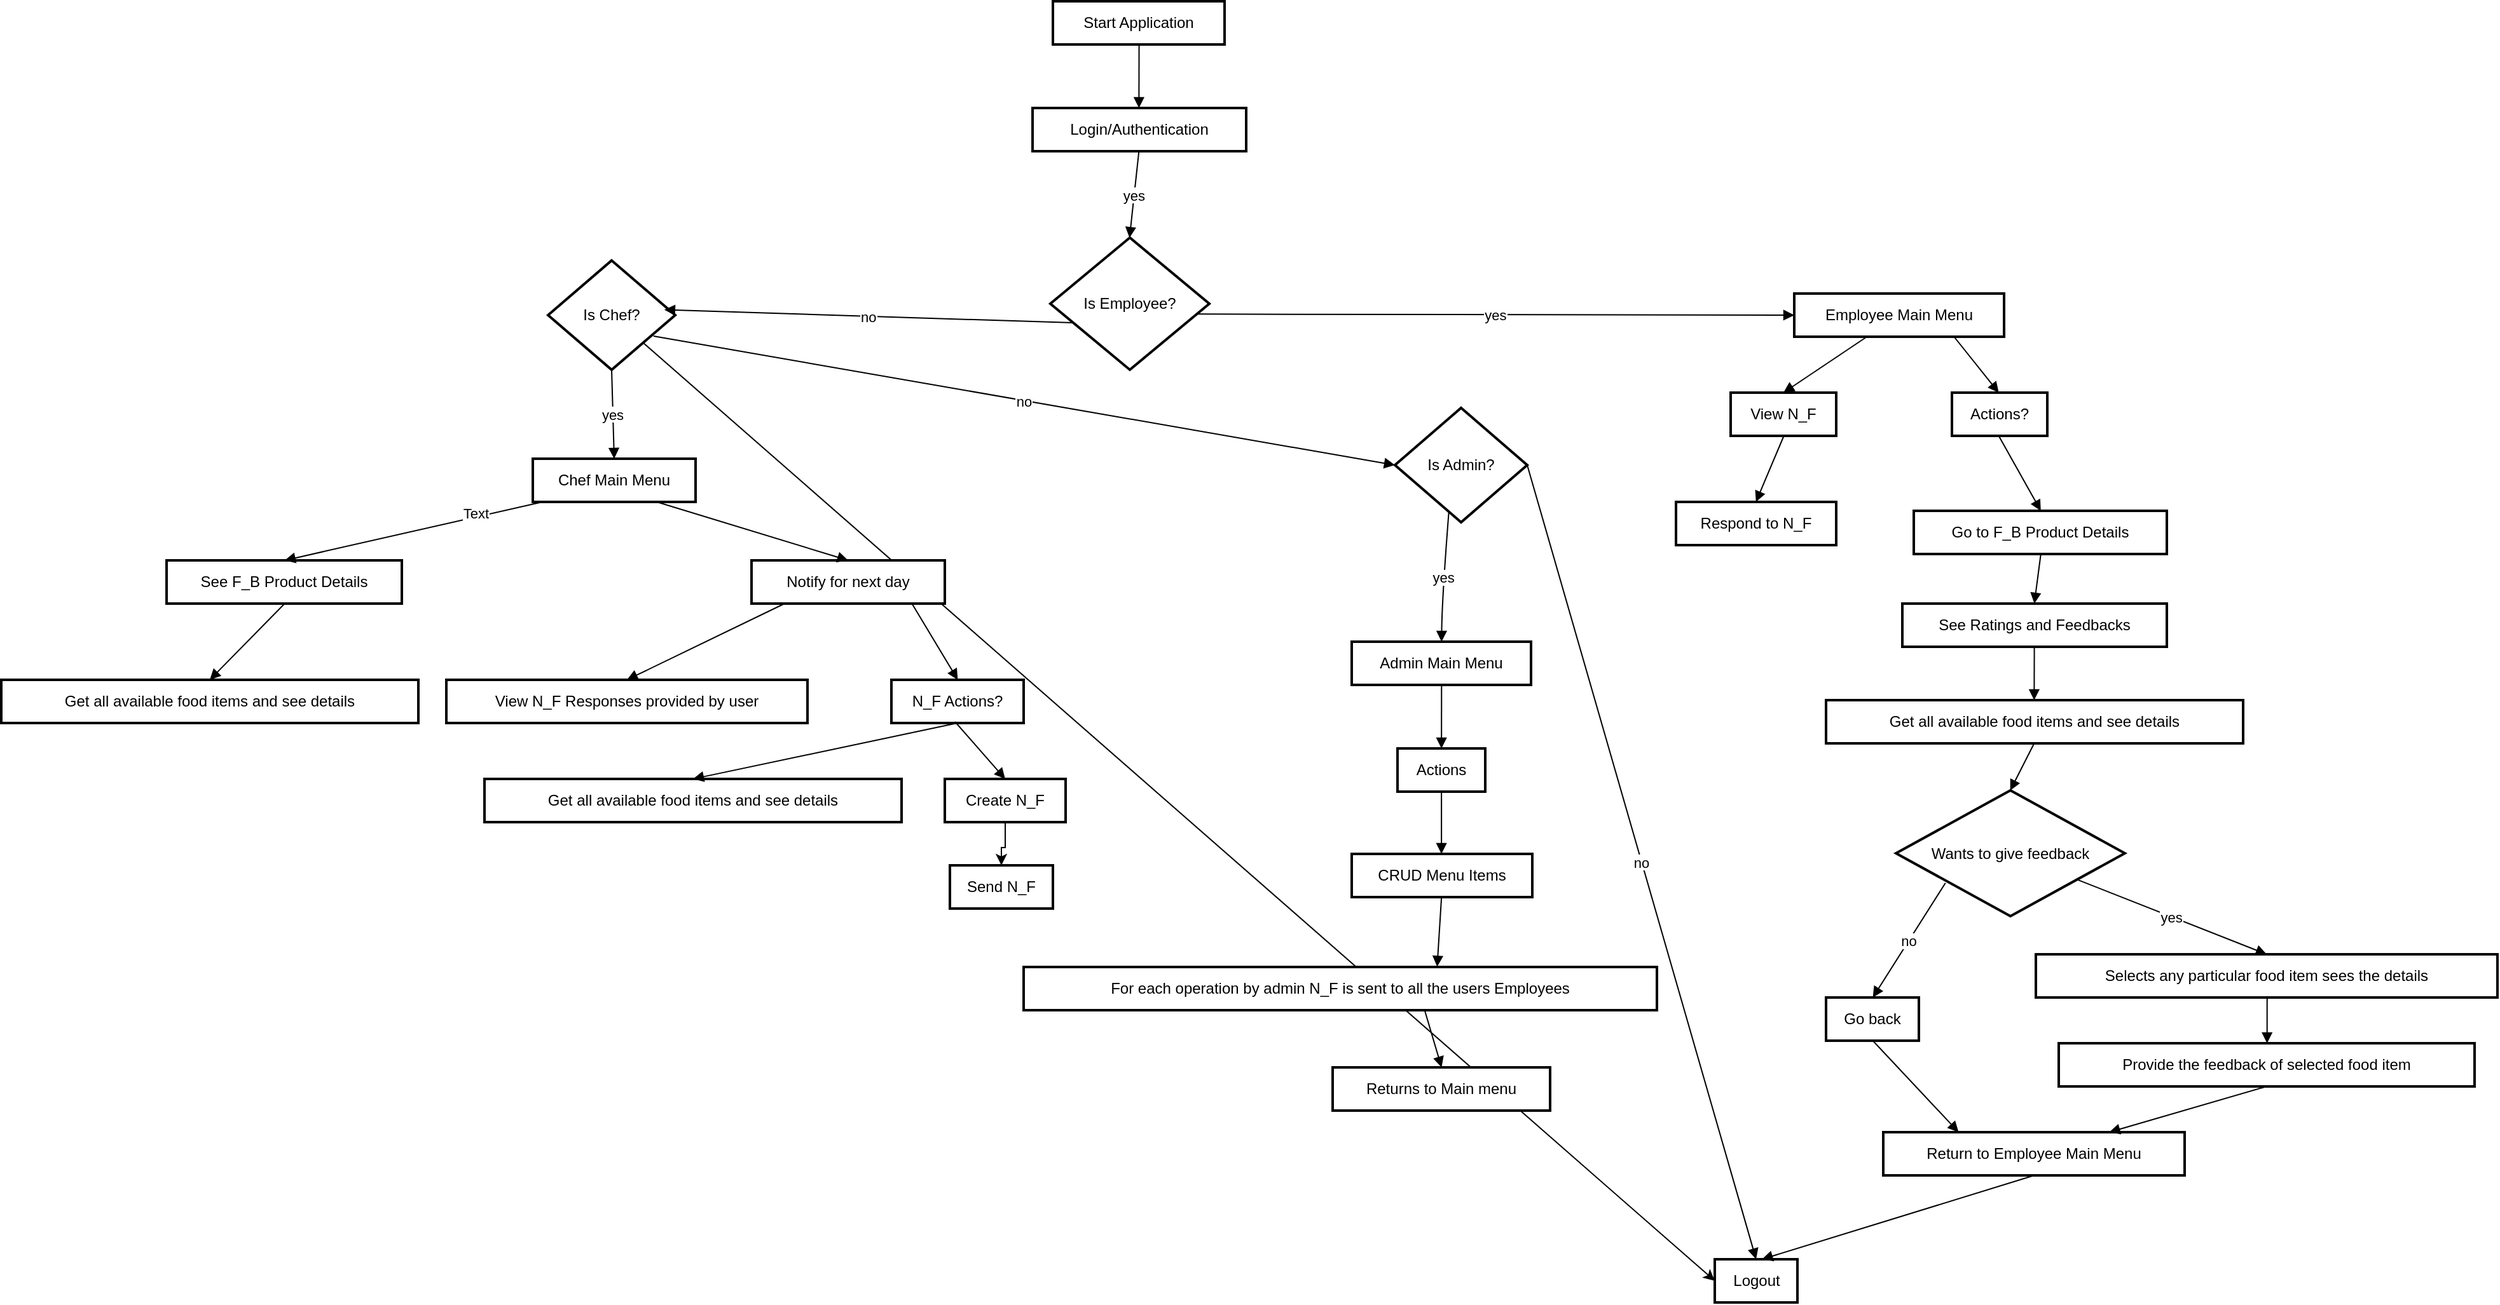 <mxfile version="24.4.13" type="device">
  <diagram name="Page-1" id="q4_lvxmEwvbih8hDVUiD">
    <mxGraphModel dx="1438" dy="727" grid="1" gridSize="10" guides="1" tooltips="1" connect="1" arrows="1" fold="1" page="1" pageScale="1" pageWidth="1169" pageHeight="827" math="0" shadow="0">
      <root>
        <mxCell id="0" />
        <mxCell id="1" parent="0" />
        <mxCell id="rf97Vd9S1Gg0oOQa9a1n-1" value="Start Application" style="whiteSpace=wrap;strokeWidth=2;" vertex="1" parent="1">
          <mxGeometry x="837" y="20" width="135" height="34" as="geometry" />
        </mxCell>
        <mxCell id="rf97Vd9S1Gg0oOQa9a1n-2" value="Login/Authentication" style="whiteSpace=wrap;strokeWidth=2;" vertex="1" parent="1">
          <mxGeometry x="821" y="104" width="168" height="34" as="geometry" />
        </mxCell>
        <mxCell id="rf97Vd9S1Gg0oOQa9a1n-3" value="Is Employee?" style="rhombus;strokeWidth=2;whiteSpace=wrap;" vertex="1" parent="1">
          <mxGeometry x="835" y="206" width="125" height="104" as="geometry" />
        </mxCell>
        <mxCell id="rf97Vd9S1Gg0oOQa9a1n-4" value="Employee Main Menu" style="whiteSpace=wrap;strokeWidth=2;" vertex="1" parent="1">
          <mxGeometry x="1420" y="250" width="165" height="34" as="geometry" />
        </mxCell>
        <mxCell id="rf97Vd9S1Gg0oOQa9a1n-116" style="rounded=0;orthogonalLoop=1;jettySize=auto;html=1;entryX=0;entryY=0.5;entryDx=0;entryDy=0;" edge="1" parent="1" source="rf97Vd9S1Gg0oOQa9a1n-5" target="rf97Vd9S1Gg0oOQa9a1n-9">
          <mxGeometry relative="1" as="geometry" />
        </mxCell>
        <mxCell id="rf97Vd9S1Gg0oOQa9a1n-5" value="Is Chef?" style="rhombus;strokeWidth=2;whiteSpace=wrap;" vertex="1" parent="1">
          <mxGeometry x="440" y="224" width="100" height="86" as="geometry" />
        </mxCell>
        <mxCell id="rf97Vd9S1Gg0oOQa9a1n-9" value="Logout" style="whiteSpace=wrap;strokeWidth=2;" vertex="1" parent="1">
          <mxGeometry x="1357.5" y="1010" width="65" height="34" as="geometry" />
        </mxCell>
        <mxCell id="rf97Vd9S1Gg0oOQa9a1n-10" value="View N_F" style="whiteSpace=wrap;strokeWidth=2;" vertex="1" parent="1">
          <mxGeometry x="1370" y="328" width="83" height="34" as="geometry" />
        </mxCell>
        <mxCell id="rf97Vd9S1Gg0oOQa9a1n-11" value="Actions?" style="whiteSpace=wrap;strokeWidth=2;" vertex="1" parent="1">
          <mxGeometry x="1544" y="328" width="75" height="34" as="geometry" />
        </mxCell>
        <mxCell id="rf97Vd9S1Gg0oOQa9a1n-12" value="Go to F_B Product Details" style="whiteSpace=wrap;strokeWidth=2;" vertex="1" parent="1">
          <mxGeometry x="1514" y="421" width="199" height="34" as="geometry" />
        </mxCell>
        <mxCell id="rf97Vd9S1Gg0oOQa9a1n-13" value="Respond to N_F" style="whiteSpace=wrap;strokeWidth=2;" vertex="1" parent="1">
          <mxGeometry x="1327" y="414" width="126" height="34" as="geometry" />
        </mxCell>
        <mxCell id="rf97Vd9S1Gg0oOQa9a1n-14" value="See Ratings and Feedbacks" style="whiteSpace=wrap;strokeWidth=2;" vertex="1" parent="1">
          <mxGeometry x="1505" y="494" width="208" height="34" as="geometry" />
        </mxCell>
        <mxCell id="rf97Vd9S1Gg0oOQa9a1n-15" value="Get all available food items and see details" style="whiteSpace=wrap;strokeWidth=2;" vertex="1" parent="1">
          <mxGeometry x="1445" y="570" width="328" height="34" as="geometry" />
        </mxCell>
        <mxCell id="rf97Vd9S1Gg0oOQa9a1n-16" value="Wants to give feedback" style="rhombus;strokeWidth=2;whiteSpace=wrap;" vertex="1" parent="1">
          <mxGeometry x="1500" y="641" width="180" height="99" as="geometry" />
        </mxCell>
        <mxCell id="rf97Vd9S1Gg0oOQa9a1n-19" value="Return to Employee Main Menu" style="whiteSpace=wrap;strokeWidth=2;" vertex="1" parent="1">
          <mxGeometry x="1490" y="910" width="237" height="34" as="geometry" />
        </mxCell>
        <mxCell id="rf97Vd9S1Gg0oOQa9a1n-20" value="Go back" style="whiteSpace=wrap;strokeWidth=2;" vertex="1" parent="1">
          <mxGeometry x="1445" y="804" width="73" height="34" as="geometry" />
        </mxCell>
        <mxCell id="rf97Vd9S1Gg0oOQa9a1n-34" value="" style="curved=1;startArrow=none;endArrow=block;exitX=0.502;exitY=0.993;entryX=0.498;entryY=-0.007;rounded=0;" edge="1" parent="1" source="rf97Vd9S1Gg0oOQa9a1n-1" target="rf97Vd9S1Gg0oOQa9a1n-2">
          <mxGeometry relative="1" as="geometry">
            <Array as="points" />
          </mxGeometry>
        </mxCell>
        <mxCell id="rf97Vd9S1Gg0oOQa9a1n-35" value="yes" style="curved=1;startArrow=none;endArrow=block;exitX=0.498;exitY=0.985;entryX=0.498;entryY=0.002;rounded=0;" edge="1" parent="1" source="rf97Vd9S1Gg0oOQa9a1n-2" target="rf97Vd9S1Gg0oOQa9a1n-3">
          <mxGeometry relative="1" as="geometry">
            <Array as="points" />
          </mxGeometry>
        </mxCell>
        <mxCell id="rf97Vd9S1Gg0oOQa9a1n-36" value="yes" style="startArrow=none;endArrow=block;exitX=0.998;exitY=0.593;entryX=0;entryY=0.5;rounded=0;entryDx=0;entryDy=0;" edge="1" parent="1" source="rf97Vd9S1Gg0oOQa9a1n-3" target="rf97Vd9S1Gg0oOQa9a1n-4">
          <mxGeometry relative="1" as="geometry" />
        </mxCell>
        <mxCell id="rf97Vd9S1Gg0oOQa9a1n-37" value="no" style="startArrow=none;endArrow=block;exitX=-0.003;exitY=0.705;rounded=0;entryX=0.914;entryY=0.451;entryDx=0;entryDy=0;entryPerimeter=0;" edge="1" parent="1" source="rf97Vd9S1Gg0oOQa9a1n-3" target="rf97Vd9S1Gg0oOQa9a1n-5">
          <mxGeometry relative="1" as="geometry">
            <mxPoint x="580" y="276" as="targetPoint" />
          </mxGeometry>
        </mxCell>
        <mxCell id="rf97Vd9S1Gg0oOQa9a1n-38" value="yes" style="startArrow=none;endArrow=block;exitX=0.5;exitY=1;entryX=0.5;entryY=0;rounded=0;entryDx=0;entryDy=0;exitDx=0;exitDy=0;" edge="1" parent="1" source="rf97Vd9S1Gg0oOQa9a1n-5" target="rf97Vd9S1Gg0oOQa9a1n-69">
          <mxGeometry relative="1" as="geometry" />
        </mxCell>
        <mxCell id="rf97Vd9S1Gg0oOQa9a1n-39" value="no" style="startArrow=none;endArrow=block;exitX=0.829;exitY=0.692;entryX=0;entryY=0.5;rounded=0;entryDx=0;entryDy=0;exitDx=0;exitDy=0;exitPerimeter=0;" edge="1" parent="1" source="rf97Vd9S1Gg0oOQa9a1n-5" target="rf97Vd9S1Gg0oOQa9a1n-102">
          <mxGeometry relative="1" as="geometry" />
        </mxCell>
        <mxCell id="rf97Vd9S1Gg0oOQa9a1n-41" value="no" style="startArrow=none;endArrow=block;exitX=1;exitY=0.5;entryX=0.5;entryY=0;rounded=0;exitDx=0;exitDy=0;entryDx=0;entryDy=0;" edge="1" parent="1" source="rf97Vd9S1Gg0oOQa9a1n-102" target="rf97Vd9S1Gg0oOQa9a1n-9">
          <mxGeometry relative="1" as="geometry">
            <mxPoint x="1250.139" y="1461.361" as="sourcePoint" />
          </mxGeometry>
        </mxCell>
        <mxCell id="rf97Vd9S1Gg0oOQa9a1n-42" value="" style="startArrow=none;endArrow=block;rounded=0;entryX=0.5;entryY=0;entryDx=0;entryDy=0;" edge="1" parent="1" source="rf97Vd9S1Gg0oOQa9a1n-4" target="rf97Vd9S1Gg0oOQa9a1n-10">
          <mxGeometry relative="1" as="geometry">
            <mxPoint x="1422" y="390" as="targetPoint" />
          </mxGeometry>
        </mxCell>
        <mxCell id="rf97Vd9S1Gg0oOQa9a1n-43" value="" style="startArrow=none;endArrow=block;exitX=0.76;exitY=0.997;entryX=0.491;entryY=-0.003;rounded=0;" edge="1" parent="1" source="rf97Vd9S1Gg0oOQa9a1n-4" target="rf97Vd9S1Gg0oOQa9a1n-11">
          <mxGeometry relative="1" as="geometry" />
        </mxCell>
        <mxCell id="rf97Vd9S1Gg0oOQa9a1n-44" value="" style="curved=1;startArrow=none;endArrow=block;exitX=0.491;exitY=0.99;entryX=0.502;entryY=-0.01;rounded=0;" edge="1" parent="1" source="rf97Vd9S1Gg0oOQa9a1n-11" target="rf97Vd9S1Gg0oOQa9a1n-12">
          <mxGeometry relative="1" as="geometry">
            <Array as="points" />
          </mxGeometry>
        </mxCell>
        <mxCell id="rf97Vd9S1Gg0oOQa9a1n-45" value="" style="curved=1;startArrow=none;endArrow=block;exitX=0.504;exitY=0.99;entryX=0.499;entryY=-0.01;rounded=0;" edge="1" parent="1" source="rf97Vd9S1Gg0oOQa9a1n-10" target="rf97Vd9S1Gg0oOQa9a1n-13">
          <mxGeometry relative="1" as="geometry">
            <Array as="points" />
          </mxGeometry>
        </mxCell>
        <mxCell id="rf97Vd9S1Gg0oOQa9a1n-46" value="" style="curved=1;startArrow=none;endArrow=block;exitX=0.502;exitY=0.983;entryX=0.499;entryY=0.012;rounded=0;" edge="1" parent="1" source="rf97Vd9S1Gg0oOQa9a1n-12" target="rf97Vd9S1Gg0oOQa9a1n-14">
          <mxGeometry relative="1" as="geometry">
            <Array as="points" />
          </mxGeometry>
        </mxCell>
        <mxCell id="rf97Vd9S1Gg0oOQa9a1n-47" value="" style="curved=1;startArrow=none;endArrow=block;exitX=0.499;exitY=1.005;entryX=0.499;entryY=0.005;rounded=0;" edge="1" parent="1" source="rf97Vd9S1Gg0oOQa9a1n-14" target="rf97Vd9S1Gg0oOQa9a1n-15">
          <mxGeometry relative="1" as="geometry">
            <Array as="points" />
          </mxGeometry>
        </mxCell>
        <mxCell id="rf97Vd9S1Gg0oOQa9a1n-48" value="" style="curved=1;startArrow=none;endArrow=block;exitX=0.499;exitY=0.997;entryX=0.499;entryY=-0.0;rounded=0;" edge="1" parent="1" source="rf97Vd9S1Gg0oOQa9a1n-15" target="rf97Vd9S1Gg0oOQa9a1n-16">
          <mxGeometry relative="1" as="geometry">
            <Array as="points" />
          </mxGeometry>
        </mxCell>
        <mxCell id="rf97Vd9S1Gg0oOQa9a1n-49" value="yes" style="startArrow=none;endArrow=block;entryX=0.5;entryY=0;rounded=0;entryDx=0;entryDy=0;" edge="1" parent="1" source="rf97Vd9S1Gg0oOQa9a1n-16" target="rf97Vd9S1Gg0oOQa9a1n-113">
          <mxGeometry relative="1" as="geometry">
            <mxPoint x="1465.812" y="1100" as="targetPoint" />
          </mxGeometry>
        </mxCell>
        <mxCell id="rf97Vd9S1Gg0oOQa9a1n-51" value="" style="startArrow=none;endArrow=block;exitX=0.5;exitY=1;entryX=0.75;entryY=0;rounded=0;exitDx=0;exitDy=0;entryDx=0;entryDy=0;" edge="1" parent="1" source="rf97Vd9S1Gg0oOQa9a1n-114" target="rf97Vd9S1Gg0oOQa9a1n-19">
          <mxGeometry relative="1" as="geometry">
            <mxPoint x="1465.815" y="1273" as="sourcePoint" />
          </mxGeometry>
        </mxCell>
        <mxCell id="rf97Vd9S1Gg0oOQa9a1n-52" value="no" style="startArrow=none;endArrow=block;exitX=0.216;exitY=0.736;entryX=0.504;entryY=-0.002;rounded=0;exitDx=0;exitDy=0;exitPerimeter=0;" edge="1" parent="1" source="rf97Vd9S1Gg0oOQa9a1n-16" target="rf97Vd9S1Gg0oOQa9a1n-20">
          <mxGeometry relative="1" as="geometry" />
        </mxCell>
        <mxCell id="rf97Vd9S1Gg0oOQa9a1n-53" value="" style="startArrow=none;endArrow=block;exitX=0.504;exitY=0.99;entryX=0.25;entryY=0;rounded=0;entryDx=0;entryDy=0;" edge="1" parent="1" source="rf97Vd9S1Gg0oOQa9a1n-20" target="rf97Vd9S1Gg0oOQa9a1n-19">
          <mxGeometry relative="1" as="geometry" />
        </mxCell>
        <mxCell id="rf97Vd9S1Gg0oOQa9a1n-54" value="" style="startArrow=none;endArrow=block;exitX=0.501;exitY=0.99;entryX=0.572;entryY=-0.001;rounded=0;" edge="1" parent="1" source="rf97Vd9S1Gg0oOQa9a1n-19" target="rf97Vd9S1Gg0oOQa9a1n-9">
          <mxGeometry relative="1" as="geometry" />
        </mxCell>
        <mxCell id="rf97Vd9S1Gg0oOQa9a1n-62" value="" style="curved=1;startArrow=none;endArrow=block;exitX=1.003;exitY=0.979;entryX=0.5;entryY=0.013;rounded=0;" edge="1" parent="1" target="rf97Vd9S1Gg0oOQa9a1n-28">
          <mxGeometry relative="1" as="geometry">
            <Array as="points">
              <mxPoint x="915" y="1702" />
            </Array>
            <mxPoint x="836" y="1677.167" as="sourcePoint" />
          </mxGeometry>
        </mxCell>
        <mxCell id="rf97Vd9S1Gg0oOQa9a1n-69" value="Chef Main Menu" style="whiteSpace=wrap;strokeWidth=2;" vertex="1" parent="1">
          <mxGeometry x="428" y="380" width="128" height="34" as="geometry" />
        </mxCell>
        <mxCell id="rf97Vd9S1Gg0oOQa9a1n-70" value="See F_B Product Details" style="whiteSpace=wrap;strokeWidth=2;" vertex="1" parent="1">
          <mxGeometry x="140" y="460" width="185" height="34" as="geometry" />
        </mxCell>
        <mxCell id="rf97Vd9S1Gg0oOQa9a1n-71" value="Notify for next day" style="whiteSpace=wrap;strokeWidth=2;" vertex="1" parent="1">
          <mxGeometry x="600" y="460" width="152" height="34" as="geometry" />
        </mxCell>
        <mxCell id="rf97Vd9S1Gg0oOQa9a1n-72" value="Get all available food items and see details" style="whiteSpace=wrap;strokeWidth=2;" vertex="1" parent="1">
          <mxGeometry x="10" y="554" width="328" height="34" as="geometry" />
        </mxCell>
        <mxCell id="rf97Vd9S1Gg0oOQa9a1n-73" value="View N_F Responses provided by user" style="whiteSpace=wrap;strokeWidth=2;" vertex="1" parent="1">
          <mxGeometry x="360" y="554" width="284" height="34" as="geometry" />
        </mxCell>
        <mxCell id="rf97Vd9S1Gg0oOQa9a1n-74" value="N_F Actions?" style="whiteSpace=wrap;strokeWidth=2;" vertex="1" parent="1">
          <mxGeometry x="710" y="554" width="104" height="34" as="geometry" />
        </mxCell>
        <mxCell id="rf97Vd9S1Gg0oOQa9a1n-85" style="edgeStyle=orthogonalEdgeStyle;rounded=0;orthogonalLoop=1;jettySize=auto;html=1;" edge="1" parent="1" source="rf97Vd9S1Gg0oOQa9a1n-75" target="rf97Vd9S1Gg0oOQa9a1n-84">
          <mxGeometry relative="1" as="geometry" />
        </mxCell>
        <mxCell id="rf97Vd9S1Gg0oOQa9a1n-75" value="Create N_F" style="whiteSpace=wrap;strokeWidth=2;" vertex="1" parent="1">
          <mxGeometry x="752" y="632" width="95" height="34" as="geometry" />
        </mxCell>
        <mxCell id="rf97Vd9S1Gg0oOQa9a1n-76" value="Get all available food items and see details" style="whiteSpace=wrap;strokeWidth=2;" vertex="1" parent="1">
          <mxGeometry x="390" y="632" width="328" height="34" as="geometry" />
        </mxCell>
        <mxCell id="rf97Vd9S1Gg0oOQa9a1n-77" value="" style="startArrow=none;endArrow=block;exitX=0.069;exitY=0.99;entryX=0.502;entryY=-0.001;rounded=0;" edge="1" parent="1" source="rf97Vd9S1Gg0oOQa9a1n-69" target="rf97Vd9S1Gg0oOQa9a1n-70">
          <mxGeometry relative="1" as="geometry" />
        </mxCell>
        <mxCell id="rf97Vd9S1Gg0oOQa9a1n-100" value="Text" style="edgeLabel;html=1;align=center;verticalAlign=middle;resizable=0;points=[];" vertex="1" connectable="0" parent="rf97Vd9S1Gg0oOQa9a1n-77">
          <mxGeometry x="-0.484" y="-3" relative="1" as="geometry">
            <mxPoint as="offset" />
          </mxGeometry>
        </mxCell>
        <mxCell id="rf97Vd9S1Gg0oOQa9a1n-78" value="" style="startArrow=none;endArrow=block;exitX=0.756;exitY=0.99;entryX=0.5;entryY=-0.001;rounded=0;" edge="1" parent="1" source="rf97Vd9S1Gg0oOQa9a1n-69" target="rf97Vd9S1Gg0oOQa9a1n-71">
          <mxGeometry relative="1" as="geometry" />
        </mxCell>
        <mxCell id="rf97Vd9S1Gg0oOQa9a1n-79" value="" style="curved=1;startArrow=none;endArrow=block;exitX=0.502;exitY=0.991;entryX=0.5;entryY=-0.009;rounded=0;" edge="1" parent="1" source="rf97Vd9S1Gg0oOQa9a1n-70" target="rf97Vd9S1Gg0oOQa9a1n-72">
          <mxGeometry relative="1" as="geometry">
            <Array as="points" />
          </mxGeometry>
        </mxCell>
        <mxCell id="rf97Vd9S1Gg0oOQa9a1n-80" value="" style="startArrow=none;endArrow=block;exitX=0.177;exitY=0.991;entryX=0.5;entryY=-0.009;rounded=0;" edge="1" parent="1" source="rf97Vd9S1Gg0oOQa9a1n-71" target="rf97Vd9S1Gg0oOQa9a1n-73">
          <mxGeometry relative="1" as="geometry" />
        </mxCell>
        <mxCell id="rf97Vd9S1Gg0oOQa9a1n-81" value="" style="startArrow=none;endArrow=block;exitX=0.824;exitY=0.991;entryX=0.502;entryY=-0.009;rounded=0;" edge="1" parent="1" source="rf97Vd9S1Gg0oOQa9a1n-71" target="rf97Vd9S1Gg0oOQa9a1n-74">
          <mxGeometry relative="1" as="geometry" />
        </mxCell>
        <mxCell id="rf97Vd9S1Gg0oOQa9a1n-82" value="" style="startArrow=none;endArrow=block;entryX=0.5;entryY=0.013;rounded=0;" edge="1" parent="1" target="rf97Vd9S1Gg0oOQa9a1n-75">
          <mxGeometry relative="1" as="geometry">
            <mxPoint x="760" y="587" as="sourcePoint" />
          </mxGeometry>
        </mxCell>
        <mxCell id="rf97Vd9S1Gg0oOQa9a1n-83" value="" style="startArrow=none;endArrow=block;exitX=0.5;exitY=1;entryX=0.5;entryY=0.013;rounded=0;exitDx=0;exitDy=0;" edge="1" parent="1" source="rf97Vd9S1Gg0oOQa9a1n-74" target="rf97Vd9S1Gg0oOQa9a1n-76">
          <mxGeometry relative="1" as="geometry" />
        </mxCell>
        <mxCell id="rf97Vd9S1Gg0oOQa9a1n-84" value="Send N_F" style="whiteSpace=wrap;strokeWidth=2;" vertex="1" parent="1">
          <mxGeometry x="756" y="700" width="81" height="34" as="geometry" />
        </mxCell>
        <mxCell id="rf97Vd9S1Gg0oOQa9a1n-102" value="Is Admin?" style="rhombus;strokeWidth=2;whiteSpace=wrap;" vertex="1" parent="1">
          <mxGeometry x="1106" y="340" width="104" height="90" as="geometry" />
        </mxCell>
        <mxCell id="rf97Vd9S1Gg0oOQa9a1n-103" value="Admin Main Menu" style="whiteSpace=wrap;strokeWidth=2;" vertex="1" parent="1">
          <mxGeometry x="1072" y="524" width="141" height="34" as="geometry" />
        </mxCell>
        <mxCell id="rf97Vd9S1Gg0oOQa9a1n-104" value="Actions" style="whiteSpace=wrap;strokeWidth=2;" vertex="1" parent="1">
          <mxGeometry x="1108" y="608" width="69" height="34" as="geometry" />
        </mxCell>
        <mxCell id="rf97Vd9S1Gg0oOQa9a1n-105" value="CRUD Menu Items" style="whiteSpace=wrap;strokeWidth=2;" vertex="1" parent="1">
          <mxGeometry x="1072" y="691" width="142" height="34" as="geometry" />
        </mxCell>
        <mxCell id="rf97Vd9S1Gg0oOQa9a1n-106" value="For each operation by admin N_F is sent to all the users Employees" style="whiteSpace=wrap;strokeWidth=2;" vertex="1" parent="1">
          <mxGeometry x="814" y="780" width="498" height="34" as="geometry" />
        </mxCell>
        <mxCell id="rf97Vd9S1Gg0oOQa9a1n-107" value="Returns to Main menu" style="whiteSpace=wrap;strokeWidth=2;" vertex="1" parent="1">
          <mxGeometry x="1057" y="859" width="171" height="34" as="geometry" />
        </mxCell>
        <mxCell id="rf97Vd9S1Gg0oOQa9a1n-108" value="yes" style="curved=1;startArrow=none;endArrow=block;exitX=0.386;exitY=1.002;entryX=0.501;entryY=-0.001;rounded=0;" edge="1" parent="1" source="rf97Vd9S1Gg0oOQa9a1n-102" target="rf97Vd9S1Gg0oOQa9a1n-103">
          <mxGeometry relative="1" as="geometry">
            <Array as="points">
              <mxPoint x="1143" y="490" />
            </Array>
          </mxGeometry>
        </mxCell>
        <mxCell id="rf97Vd9S1Gg0oOQa9a1n-109" value="" style="curved=1;startArrow=none;endArrow=block;exitX=0.501;exitY=0.991;entryX=0.501;entryY=-0.009;rounded=0;" edge="1" parent="1" source="rf97Vd9S1Gg0oOQa9a1n-103" target="rf97Vd9S1Gg0oOQa9a1n-104">
          <mxGeometry relative="1" as="geometry">
            <Array as="points" />
          </mxGeometry>
        </mxCell>
        <mxCell id="rf97Vd9S1Gg0oOQa9a1n-110" value="" style="curved=1;startArrow=none;endArrow=block;exitX=0.501;exitY=0.984;entryX=0.497;entryY=0.013;rounded=0;" edge="1" parent="1" source="rf97Vd9S1Gg0oOQa9a1n-104" target="rf97Vd9S1Gg0oOQa9a1n-105">
          <mxGeometry relative="1" as="geometry">
            <Array as="points" />
          </mxGeometry>
        </mxCell>
        <mxCell id="rf97Vd9S1Gg0oOQa9a1n-111" value="" style="curved=1;startArrow=none;endArrow=block;exitX=0.497;exitY=1.006;entryX=0.653;entryY=-0.007;rounded=0;entryDx=0;entryDy=0;entryPerimeter=0;" edge="1" parent="1" source="rf97Vd9S1Gg0oOQa9a1n-105" target="rf97Vd9S1Gg0oOQa9a1n-106">
          <mxGeometry relative="1" as="geometry">
            <Array as="points" />
          </mxGeometry>
        </mxCell>
        <mxCell id="rf97Vd9S1Gg0oOQa9a1n-112" value="" style="curved=1;startArrow=none;endArrow=block;exitX=0.633;exitY=0.988;entryX=0.501;entryY=-0.001;rounded=0;exitDx=0;exitDy=0;exitPerimeter=0;" edge="1" parent="1" source="rf97Vd9S1Gg0oOQa9a1n-106" target="rf97Vd9S1Gg0oOQa9a1n-107">
          <mxGeometry relative="1" as="geometry">
            <Array as="points" />
          </mxGeometry>
        </mxCell>
        <mxCell id="rf97Vd9S1Gg0oOQa9a1n-113" value="Selects any particular food item sees the details" style="whiteSpace=wrap;strokeWidth=2;" vertex="1" parent="1">
          <mxGeometry x="1610" y="770" width="363" height="34" as="geometry" />
        </mxCell>
        <mxCell id="rf97Vd9S1Gg0oOQa9a1n-114" value="Provide the feedback of selected food item" style="whiteSpace=wrap;strokeWidth=2;" vertex="1" parent="1">
          <mxGeometry x="1628" y="840" width="327" height="34" as="geometry" />
        </mxCell>
        <mxCell id="rf97Vd9S1Gg0oOQa9a1n-115" value="" style="curved=1;startArrow=none;endArrow=block;exitX=0.501;exitY=0.998;entryX=0.501;entryY=-0.002;rounded=0;" edge="1" parent="1" source="rf97Vd9S1Gg0oOQa9a1n-113" target="rf97Vd9S1Gg0oOQa9a1n-114">
          <mxGeometry relative="1" as="geometry">
            <Array as="points" />
          </mxGeometry>
        </mxCell>
      </root>
    </mxGraphModel>
  </diagram>
</mxfile>
